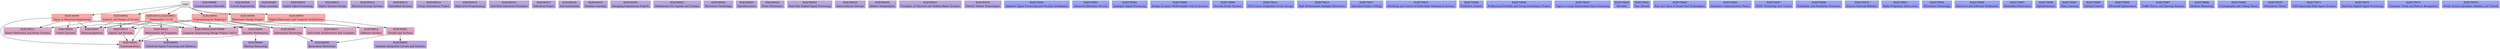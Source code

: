 // This is an auto-generated file. Don't edit this file; edit `modules.yml` instead.

digraph {
  node[shape="record", style="filled"];

  node[color="#945050", fillcolor="#ffaaaa"];

  ELEC40002 [label="{ELEC40002 | Analysis and Design of Circuits}"];

  ELEC40003 [label="{ELEC40003 | Digital Electronics and Computer Architecture}"];

  ELEC40004 [label="{ELEC40004 | Programming for Engineers}"];

  ELEC40006 [label="{ELEC40006 | Electronics Design Project}"];

  ELEC40009 [label="{ELEC40009 | Topics in Electrical Engineering}"];

  ELEC40010_ELEC40011 [label="{ELEC40010_ELEC40011 | Mathematics 1A 1B}"];

  root[label="start", color="#666666", fillcolor="#dddddd"]
  root -> ELEC40002;
  root -> ELEC40003;
  root -> ELEC40004;
  root -> ELEC40006;
  root -> ELEC40009;
  root -> ELEC40010_ELEC40011;

  node[color="#985d7d", fillcolor="#dea8c6"];

  ELEC50001 [label="{ELEC50001 | Circuits and Systems}"];
  ELEC40003 -> ELEC50001;

  ELEC50002 [label="{ELEC50002 | Communications}"];
  ELEC40009 -> ELEC50002;
  ELEC40010_ELEC40011 -> ELEC50002;
  ELEC50006 -> ELEC50002;
  ELEC50011 -> ELEC50002;
  ELEC50013 -> ELEC50002;

  ELEC50003_ELEC50008 [label="{ELEC50003_ELEC50008 | Computer Engineering Design Project I and II}"];
  ELEC40002 -> ELEC50003_ELEC50008;
  ELEC40003 -> ELEC50003_ELEC50008;
  ELEC40004 -> ELEC50003_ELEC50008;
  ELEC40009 -> ELEC50003_ELEC50008;
  ELEC40010_ELEC40011 -> ELEC50003_ELEC50008;

  ELEC50004 [label="{ELEC50004 | Control Systems}"];
  ELEC40009 -> ELEC50004;
  ELEC40010_ELEC40011 -> ELEC50004;

  ELEC50006 [label="{ELEC50006 | Discrete Mathematics}"];
  ELEC40004 -> ELEC50006;
  ELEC40010_ELEC40011 -> ELEC50006;

  ELEC50007 [label="{ELEC50007 | Electromagnetism}"];
  ELEC40002 -> ELEC50007;
  ELEC40004 -> ELEC50007;
  ELEC40009 -> ELEC50007;
  ELEC40010_ELEC40011 -> ELEC50007;

  ELEC50009 [label="{ELEC50009 | Information Processing}"];
  ELEC40004 -> ELEC50009;
  ELEC40010_ELEC40011 -> ELEC50009;

  ELEC50010 [label="{ELEC50010 | Instruction Architectures and Compilers}"];
  ELEC40004 -> ELEC50010;

  ELEC50011 [label="{ELEC50011 | Mathematics for Engineers}"];
  ELEC40010_ELEC40011 -> ELEC50011;

  ELEC50012 [label="{ELEC50012 | Power Electronics and Power Systems}"];
  ELEC40002 -> ELEC50012;
  ELEC40009 -> ELEC50012;

  ELEC50013 [label="{ELEC50013 | Signals and Systems}"];
  ELEC40002 -> ELEC50013;
  ELEC40004 -> ELEC50013;
  ELEC40010_ELEC40011 -> ELEC50013;

  ELEC50014 [label="{ELEC50014 | Software Systems}"];
  ELEC40004 -> ELEC50014;
  ELEC40006 -> ELEC50014;
  node[color="#7e68a4", fillcolor="#bba5e3"];

  ELEC60002 [label="{ELEC60002 | Statistical Signal Processing and Inference}"];
  ELEC50011 -> ELEC60002;

  ELEC60003 [label="{ELEC60003 | Analogue Integrated Circuits and Systems}"];
  ELEC50001 -> ELEC60003;

  ELEC60004 [label="{ELEC60004 | Machine Reasoning}"];
  ELEC50006 -> ELEC60004;

  ELEC60005 [label="{ELEC60005 | Biomedical Electronics}"];
  ELEC50001 -> ELEC60005;
  ELEC50009 -> ELEC60005;

  ELEC60006 [label="{ELEC60006 | Communication Networks}"];

  ELEC60008 [label="{ELEC60008 | Control Engineering}"];

  ELEC60009 [label="{ELEC60009 | Deep Learning}"];

  ELEC60010 [label="{ELEC60010 | Digital Signal Processing}"];

  ELEC60011 [label="{ELEC60011 | Digital Systems Design}"];

  ELEC60012 [label="{ELEC60012 | Electrical Energy Systems}"];

  ELEC60013 [label="{ELEC60013 | Embedded Systems}"];

  ELEC60014 [label="{ELEC60014 | Group Consultancy Project}"];

  ELEC60015 [label="{ELEC60015 | High Level Programming}"];

  ELEC60016 [label="{ELEC60016 | Individual Industrial Placement}"];

  ELEC60017 [label="{ELEC60017 | Individual Project}"];

  ELEC60018 [label="{ELEC60018 | Instrumentation}"];

  ELEC60019 [label="{ELEC60019 | Machine Learning}"];

  ELEC60020 [label="{ELEC60020 | Managing Engineering Projects}"];

  ELEC60021 [label="{ELEC60021 | Mathematics for Signals and Systems}"];

  ELEC60022 [label="{ELEC60022 | Microwave Technology}"];

  ELEC60023 [label="{ELEC60023 | Optoelectronics}"];

  ELEC60024 [label="{ELEC60024 | Power Electronics}"];

  ELEC60025 [label="{ELEC60025 | Real-Time Digital Signal Processing}"];

  ELEC60029 [label="{ELEC60029 | Semiconductor Devices}"];

  ELEC60030 [label="{ELEC60030 | Robotic Manipulation}"];

  ELEC60031 [label="{ELEC60031 | Principles of Classical and Modern Radar Systems}"];

  ELEC60033 [label="{ELEC60033 | Electric Vehicle Technologies}"];
  node[color="#4d5395", fillcolor="#9aa3ff"];

  ELEC70001 [label="{ELEC70001 | Adaptive Signal Processing and Machine Intelligence}"];

  ELEC70003 [label="{ELEC70003 | Advanced Electronic Devices}"];

  ELEC70004 [label="{ELEC70004 | Analogue Signal Processing}"];

  ELEC70006 [label="{ELEC70006 | Design of Linear Multivariable Control Systems}"];

  ELEC70009 [label="{ELEC70009 | Discrete-Event Systems}"];

  ELEC70012 [label="{ELEC70012 | Full-Custom Integrated Circuit Design}"];

  ELEC70013 [label="{ELEC70013 | High Performance Analogue Electronics}"];

  ELEC70017 [label="{ELEC70017 | Individual Project (MEng)}"];

  ELEC70022 [label="{ELEC70022 | Modelling and Control of Multi-body Mechanical Systems}"];

  ELEC70028 [label="{ELEC70028 | Predictive Control}"];

  ELEC70030 [label="{ELEC70030 | Professional Portfolio and Group Consultancy Project}"];

  ELEC70037 [label="{ELEC70037 | Topics in Large Dimensional Data Processing}"];

  ELEC70039 [label="{ELEC70039 | Wavelets}"];

  ELEC70041 [label="{ELEC70041 | Year Abroad}"];

  ELEC70044 [label="{ELEC70044 | Role and Value of Smart Grid Technologies}"];

  ELEC70045 [label="{ELEC70045 | Advanced Communication Theory}"];

  ELEC70047 [label="{ELEC70047 | HVDC Technology and Control}"];

  ELEC70048 [label="{ELEC70048 | Probability and Stochastic Processes}"];

  ELEC70015 [label="{ELEC70015 | Human-Centered Robotics}"];

  ELEC70051 [label="{ELEC70051 | Radio Frequency Subsystems}"];

  ELEC70054 [label="{ELEC70054 | Microwave Technology}"];

  ELEC70056 [label="{ELEC70056 | Hardware and Software Verification}"];

  ELEC70057 [label="{ELEC70057 | Biomedical Electronics}"];

  ELEC70058 [label="{ELEC70058 | Optoelectronics}"];

  ELEC70061 [label="{ELEC70061 | Deep Learning}"];

  ELEC70065 [label="{ELEC70065 | Optimal Control}"];

  ELEC70066 [label="{ELEC70066 | Advanced Optimisation}"];

  ELEC70067 [label="{ELEC70067 | Traffic Theory and Queuing Systems}"];

  ELEC70068 [label="{ELEC70068 | Machine Reasoning}"];

  ELEC70069 [label="{ELEC70069 | Cryptography and Coding Theory}"];

  ELEC70070 [label="{ELEC70070 | Information Theory}"];

  ELEC70071 [label="{ELEC70071 | Self-Organising Multi-Agent Systems}"];

  ELEC70072 [label="{ELEC70072 | Real-time Digital Signal Processing}"];

  ELEC70073 [label="{ELEC70073 | Computer Vision and Pattern Recognition}"];

  ELEC70074 [label="{ELEC70074 | Power System Dynamics Stability and Control}"];
}
